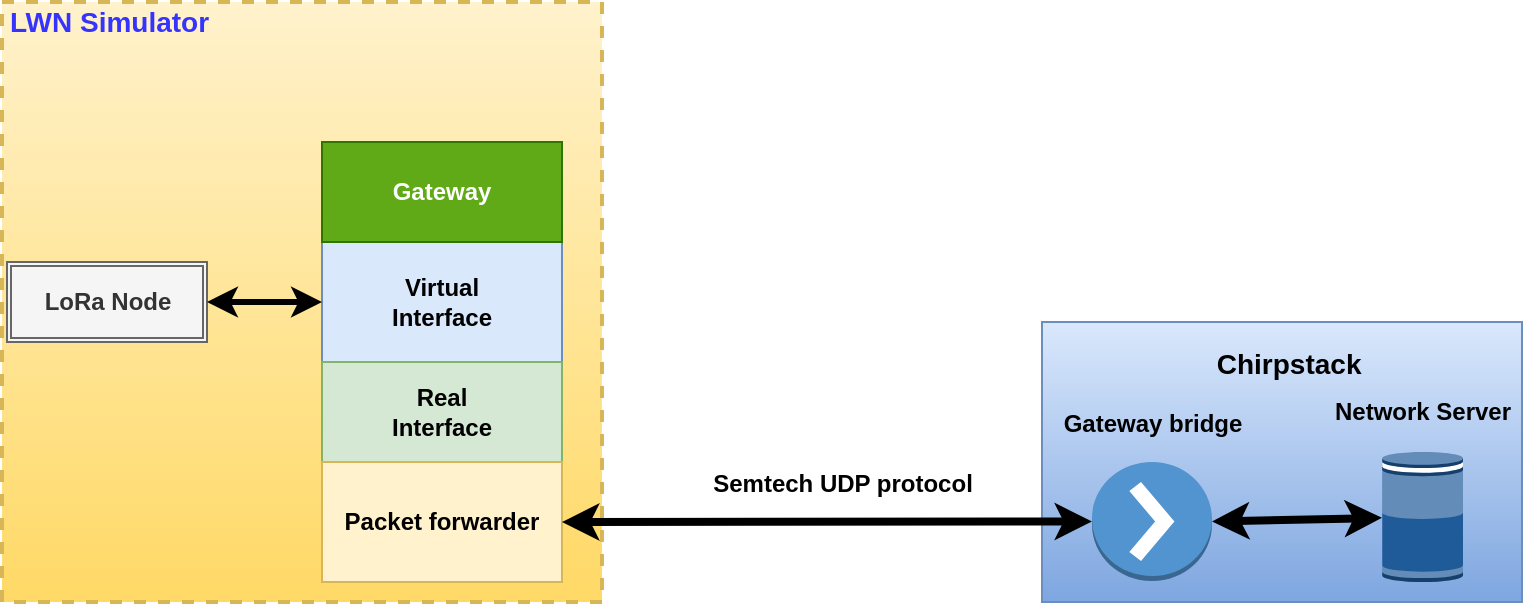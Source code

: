<mxfile version="21.2.1" type="device">
  <diagram name="Page-1" id="HeRpg6weIl57osCbVmQm">
    <mxGraphModel dx="1434" dy="860" grid="1" gridSize="10" guides="1" tooltips="1" connect="1" arrows="1" fold="1" page="1" pageScale="1" pageWidth="850" pageHeight="1100" math="0" shadow="0">
      <root>
        <mxCell id="0" />
        <mxCell id="1" parent="0" />
        <mxCell id="gFPSnXjlt5SO9rUV7C5C-42" value="&lt;font style=&quot;font-size: 14px;&quot; color=&quot;#3633ff&quot;&gt;LWN Simulator&lt;/font&gt;" style="html=1;fontStyle=1;align=left;verticalAlign=top;spacing=0;labelBorderColor=none;fillColor=#fff2cc;dashed=1;strokeWidth=2;strokeColor=#d6b656;spacingLeft=4;spacingTop=-3;gradientColor=#ffd966;" vertex="1" parent="1">
          <mxGeometry x="80" y="410" width="300" height="300" as="geometry" />
        </mxCell>
        <mxCell id="gFPSnXjlt5SO9rUV7C5C-8" value="" style="html=1;rounded=0;strokeColor=none;" edge="1" parent="1">
          <mxGeometry width="100" relative="1" as="geometry">
            <mxPoint x="370" y="420" as="sourcePoint" />
            <mxPoint x="470" y="420" as="targetPoint" />
          </mxGeometry>
        </mxCell>
        <mxCell id="gFPSnXjlt5SO9rUV7C5C-21" value="&lt;b&gt;LoRa Node&lt;/b&gt;" style="shape=ext;double=1;rounded=0;whiteSpace=wrap;html=1;fillColor=#f5f5f5;fontColor=#333333;strokeColor=#666666;" vertex="1" parent="1">
          <mxGeometry x="82.5" y="540" width="100" height="40" as="geometry" />
        </mxCell>
        <mxCell id="gFPSnXjlt5SO9rUV7C5C-23" value="Forwarder" style="rounded=0;whiteSpace=wrap;html=1;" vertex="1" parent="1">
          <mxGeometry x="240" y="560" width="120" height="60" as="geometry" />
        </mxCell>
        <mxCell id="gFPSnXjlt5SO9rUV7C5C-24" value="" style="rounded=0;whiteSpace=wrap;html=1;" vertex="1" parent="1">
          <mxGeometry x="240" y="480" width="120" height="160" as="geometry" />
        </mxCell>
        <mxCell id="gFPSnXjlt5SO9rUV7C5C-25" value="&lt;b&gt;Virtual&lt;br&gt;Interface&lt;/b&gt;" style="whiteSpace=wrap;html=1;fillColor=#dae8fc;strokeColor=#6c8ebf;" vertex="1" parent="1">
          <mxGeometry x="240" y="530" width="120" height="60" as="geometry" />
        </mxCell>
        <mxCell id="gFPSnXjlt5SO9rUV7C5C-28" value="&lt;b&gt;Real&lt;br&gt;Interface&lt;/b&gt;" style="whiteSpace=wrap;html=1;fillColor=#d5e8d4;strokeColor=#82b366;" vertex="1" parent="1">
          <mxGeometry x="240" y="590" width="120" height="50" as="geometry" />
        </mxCell>
        <mxCell id="gFPSnXjlt5SO9rUV7C5C-29" value="&lt;b&gt;Packet forwarder&lt;/b&gt;" style="rounded=0;whiteSpace=wrap;html=1;fillColor=#fff2cc;strokeColor=#d6b656;" vertex="1" parent="1">
          <mxGeometry x="240" y="640" width="120" height="60" as="geometry" />
        </mxCell>
        <mxCell id="gFPSnXjlt5SO9rUV7C5C-30" value="&lt;b&gt;Gateway&lt;/b&gt;" style="rounded=0;whiteSpace=wrap;html=1;fillColor=#60a917;fontColor=#ffffff;strokeColor=#2D7600;" vertex="1" parent="1">
          <mxGeometry x="240" y="480" width="120" height="50" as="geometry" />
        </mxCell>
        <mxCell id="gFPSnXjlt5SO9rUV7C5C-31" value="" style="endArrow=classic;startArrow=classic;html=1;rounded=0;exitX=1;exitY=0.5;exitDx=0;exitDy=0;entryX=0;entryY=0.5;entryDx=0;entryDy=0;strokeWidth=3;" edge="1" parent="1" source="gFPSnXjlt5SO9rUV7C5C-21" target="gFPSnXjlt5SO9rUV7C5C-25">
          <mxGeometry width="50" height="50" relative="1" as="geometry">
            <mxPoint x="560" y="600" as="sourcePoint" />
            <mxPoint x="610" y="550" as="targetPoint" />
          </mxGeometry>
        </mxCell>
        <mxCell id="gFPSnXjlt5SO9rUV7C5C-34" value="" style="rounded=0;whiteSpace=wrap;html=1;fillColor=#dae8fc;strokeColor=#6c8ebf;gradientColor=#7ea6e0;" vertex="1" parent="1">
          <mxGeometry x="600" y="570" width="240" height="140" as="geometry" />
        </mxCell>
        <mxCell id="gFPSnXjlt5SO9rUV7C5C-35" value="" style="outlineConnect=0;dashed=0;verticalLabelPosition=bottom;verticalAlign=top;align=center;html=1;shape=mxgraph.aws3.action;fillColor=#5294CF;gradientColor=none;" vertex="1" parent="1">
          <mxGeometry x="625" y="640" width="60" height="59.5" as="geometry" />
        </mxCell>
        <mxCell id="gFPSnXjlt5SO9rUV7C5C-36" value="" style="outlineConnect=0;dashed=0;verticalLabelPosition=bottom;verticalAlign=top;align=center;html=1;shape=mxgraph.aws3.echo;fillColor=#205B99;gradientColor=none;" vertex="1" parent="1">
          <mxGeometry x="770" y="635" width="40.5" height="65" as="geometry" />
        </mxCell>
        <mxCell id="gFPSnXjlt5SO9rUV7C5C-37" value="&lt;b&gt;Network Server&lt;/b&gt;" style="text;html=1;align=center;verticalAlign=middle;resizable=0;points=[];autosize=1;strokeColor=none;fillColor=none;" vertex="1" parent="1">
          <mxGeometry x="735.25" y="600" width="110" height="30" as="geometry" />
        </mxCell>
        <mxCell id="gFPSnXjlt5SO9rUV7C5C-38" value="&lt;b&gt;Gateway bridge&lt;/b&gt;" style="text;html=1;align=center;verticalAlign=middle;resizable=0;points=[];autosize=1;strokeColor=none;fillColor=none;" vertex="1" parent="1">
          <mxGeometry x="600" y="605.5" width="110" height="30" as="geometry" />
        </mxCell>
        <mxCell id="gFPSnXjlt5SO9rUV7C5C-39" value="&lt;b&gt;&lt;font style=&quot;font-size: 14px;&quot;&gt;Chirpstack&amp;nbsp;&lt;/font&gt;&lt;/b&gt;" style="text;html=1;align=center;verticalAlign=middle;resizable=0;points=[];autosize=1;strokeColor=none;fillColor=none;strokeWidth=3;" vertex="1" parent="1">
          <mxGeometry x="675" y="575.5" width="100" height="30" as="geometry" />
        </mxCell>
        <mxCell id="gFPSnXjlt5SO9rUV7C5C-40" value="" style="endArrow=classic;startArrow=classic;html=1;rounded=0;strokeWidth=4;exitX=1;exitY=0.5;exitDx=0;exitDy=0;exitPerimeter=0;" edge="1" parent="1" source="gFPSnXjlt5SO9rUV7C5C-35" target="gFPSnXjlt5SO9rUV7C5C-36">
          <mxGeometry width="50" height="50" relative="1" as="geometry">
            <mxPoint x="673" y="659" as="sourcePoint" />
            <mxPoint x="740" y="659" as="targetPoint" />
          </mxGeometry>
        </mxCell>
        <mxCell id="gFPSnXjlt5SO9rUV7C5C-33" value="" style="endArrow=classic;startArrow=classic;html=1;rounded=0;exitX=1;exitY=0.5;exitDx=0;exitDy=0;strokeWidth=4;entryX=0;entryY=0.5;entryDx=0;entryDy=0;entryPerimeter=0;" edge="1" parent="1" source="gFPSnXjlt5SO9rUV7C5C-29" target="gFPSnXjlt5SO9rUV7C5C-35">
          <mxGeometry width="50" height="50" relative="1" as="geometry">
            <mxPoint x="560" y="600" as="sourcePoint" />
            <mxPoint x="500" y="720" as="targetPoint" />
          </mxGeometry>
        </mxCell>
        <mxCell id="gFPSnXjlt5SO9rUV7C5C-41" value="&lt;b&gt;Semtech UDP protocol&lt;/b&gt;" style="text;html=1;align=center;verticalAlign=middle;resizable=0;points=[];autosize=1;strokeColor=none;fillColor=none;" vertex="1" parent="1">
          <mxGeometry x="425" y="635.5" width="150" height="30" as="geometry" />
        </mxCell>
      </root>
    </mxGraphModel>
  </diagram>
</mxfile>
